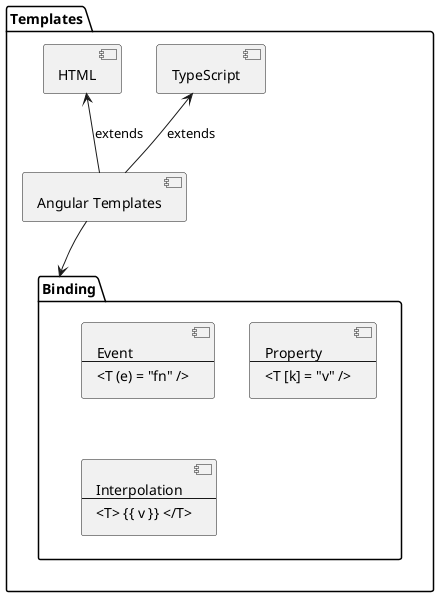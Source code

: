 @startuml

package Templates {

	component TypeScript
	component HTML
	component "Angular Templates" as AT
	AT -up-> HTML: extends
	AT -up-> TypeScript: extends

	package Binding {
		component Event [
			Event
			---
			<T (e) = "fn" />
		]

		component Prop [
			Property
			---
			<T [k] = "v" />
		]

		component Interpolation [
			Interpolation
			---
			<T> {{ v }} </T>
		]
	}

	AT --> Binding
}

@enduml
